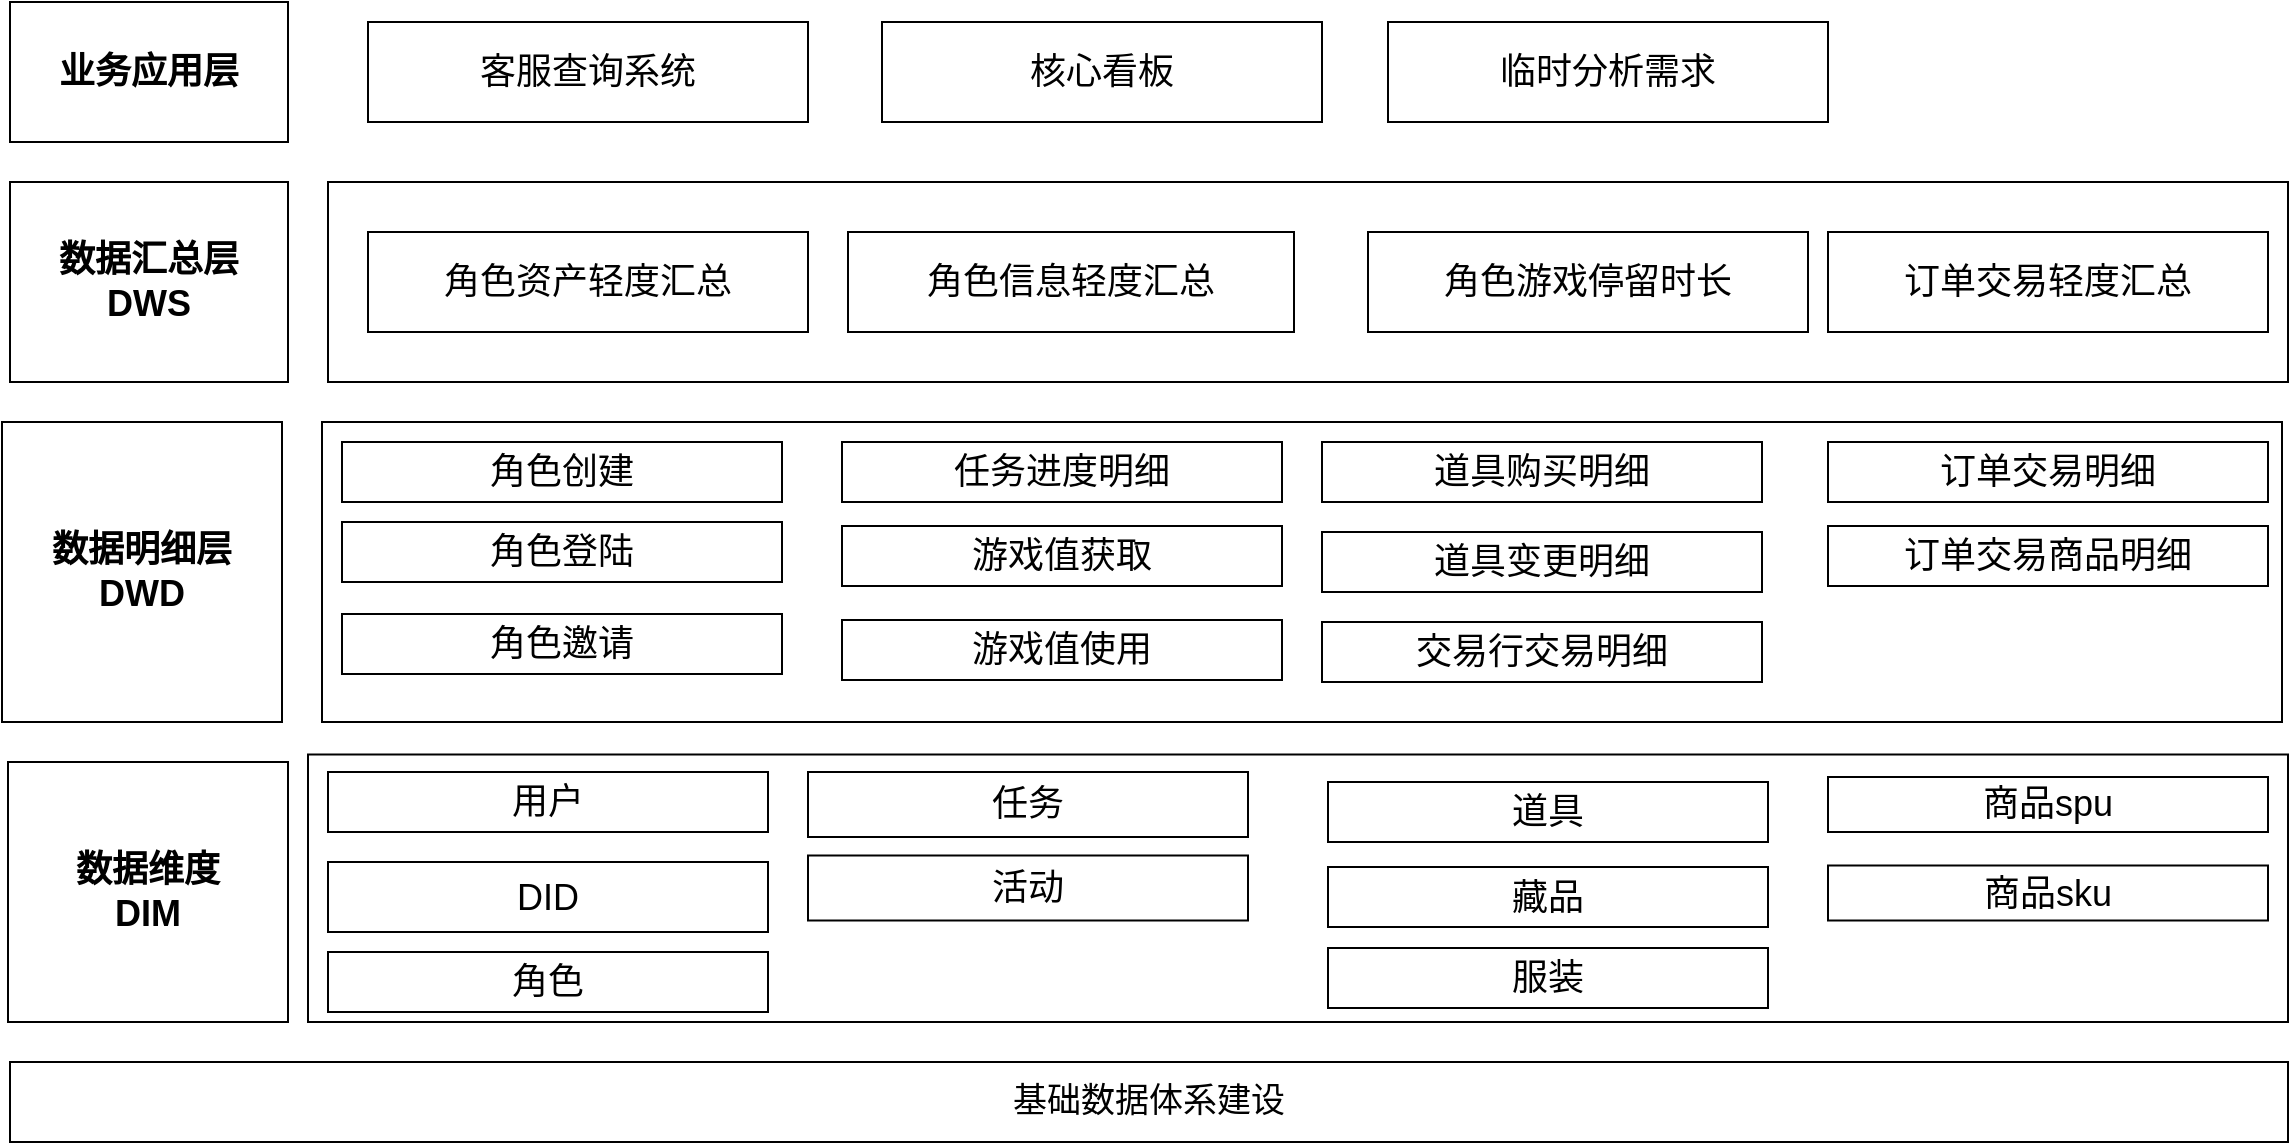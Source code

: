<mxfile version="21.0.6" type="github">
  <diagram name="第 1 页" id="w29HF2uwLt3AnNHaCn8E">
    <mxGraphModel dx="2155" dy="865" grid="1" gridSize="10" guides="1" tooltips="1" connect="1" arrows="1" fold="1" page="1" pageScale="1" pageWidth="827" pageHeight="1169" math="0" shadow="0">
      <root>
        <mxCell id="0" />
        <mxCell id="1" parent="0" />
        <mxCell id="HDzuA-LgXN-2LaE_DTJx-28" value="" style="rounded=0;whiteSpace=wrap;html=1;fontStyle=1;strokeColor=#000000;labelBackgroundColor=none;fillColor=none;fontSize=18;" vertex="1" parent="1">
          <mxGeometry x="-160" y="696.25" width="990" height="133.75" as="geometry" />
        </mxCell>
        <mxCell id="2uHP1eRLvYw1iQmTf_2a-1" value="" style="rounded=0;whiteSpace=wrap;html=1;fontStyle=1;strokeColor=#000000;labelBackgroundColor=none;fillColor=none;fontSize=18;" parent="1" vertex="1">
          <mxGeometry x="-150" y="410" width="980" height="100" as="geometry" />
        </mxCell>
        <mxCell id="2uHP1eRLvYw1iQmTf_2a-12" value="" style="group;fontStyle=1;fontSize=14;" parent="1" connectable="0" vertex="1">
          <mxGeometry x="284" y="710" width="280" height="170" as="geometry" />
        </mxCell>
        <mxCell id="2uHP1eRLvYw1iQmTf_2a-44" value="数据明细层&lt;br /&gt;DWD" style="rounded=0;whiteSpace=wrap;html=1;fontStyle=1;strokeColor=#000000;labelBackgroundColor=none;fillColor=none;fontSize=18;" parent="1" vertex="1">
          <mxGeometry x="-313" y="530" width="140" height="150" as="geometry" />
        </mxCell>
        <mxCell id="2uHP1eRLvYw1iQmTf_2a-45" value="数据汇总层&lt;br /&gt;DWS" style="rounded=0;whiteSpace=wrap;html=1;fontStyle=1;strokeColor=#000000;labelBackgroundColor=none;fillColor=none;fontSize=18;" parent="1" vertex="1">
          <mxGeometry x="-309" y="410" width="139" height="100" as="geometry" />
        </mxCell>
        <mxCell id="2uHP1eRLvYw1iQmTf_2a-47" value="数据维度&lt;br /&gt;DIM" style="rounded=0;whiteSpace=wrap;html=1;fontStyle=1;strokeColor=#000000;labelBackgroundColor=none;fillColor=none;fontSize=18;" parent="1" vertex="1">
          <mxGeometry x="-310" y="700" width="140" height="130" as="geometry" />
        </mxCell>
        <mxCell id="2uHP1eRLvYw1iQmTf_2a-49" value="用户" style="rounded=0;whiteSpace=wrap;html=1;strokeColor=#000000;fontSize=18;fontStyle=0" parent="1" diagramCategory="general" diagramName="Rectangle" vertex="1">
          <mxGeometry x="-150" y="705" width="220" height="30" as="geometry" />
        </mxCell>
        <mxCell id="2uHP1eRLvYw1iQmTf_2a-56" value="任务" style="rounded=0;whiteSpace=wrap;html=1;strokeColor=#000000;fontSize=18;fontStyle=0" parent="1" diagramCategory="general" diagramName="Rectangle" vertex="1">
          <mxGeometry x="90" y="705" width="220" height="32.5" as="geometry" />
        </mxCell>
        <mxCell id="2uHP1eRLvYw1iQmTf_2a-57" value="道具" style="rounded=0;whiteSpace=wrap;html=1;strokeColor=#000000;fontSize=18;fontStyle=0" parent="1" diagramCategory="general" diagramName="Rectangle" vertex="1">
          <mxGeometry x="350" y="710" width="220" height="30" as="geometry" />
        </mxCell>
        <mxCell id="2uHP1eRLvYw1iQmTf_2a-58" value="角色" style="rounded=0;whiteSpace=wrap;html=1;strokeColor=#000000;fontSize=18;fontStyle=0" parent="1" diagramCategory="general" diagramName="Rectangle" vertex="1">
          <mxGeometry x="-150" y="795" width="220" height="30" as="geometry" />
        </mxCell>
        <mxCell id="2uHP1eRLvYw1iQmTf_2a-63" value="" style="rounded=0;whiteSpace=wrap;html=1;fontStyle=1;strokeColor=#000000;labelBackgroundColor=none;fillColor=none;fontSize=18;" parent="1" vertex="1">
          <mxGeometry x="-153" y="530" width="980" height="150" as="geometry" />
        </mxCell>
        <mxCell id="2uHP1eRLvYw1iQmTf_2a-64" value="角色登陆" style="rounded=0;whiteSpace=wrap;html=1;strokeColor=#000000;fontSize=18;fontStyle=0" parent="1" diagramCategory="general" diagramName="Rectangle" vertex="1">
          <mxGeometry x="-143" y="580" width="220" height="30" as="geometry" />
        </mxCell>
        <mxCell id="2uHP1eRLvYw1iQmTf_2a-68" value="角色创建" style="rounded=0;whiteSpace=wrap;html=1;strokeColor=#000000;fontSize=18;fontStyle=0" parent="1" diagramCategory="general" diagramName="Rectangle" vertex="1">
          <mxGeometry x="-143" y="540" width="220" height="30" as="geometry" />
        </mxCell>
        <mxCell id="HDzuA-LgXN-2LaE_DTJx-2" value="基础数据体系建设" style="rounded=0;whiteSpace=wrap;html=1;fontSize=17;" vertex="1" parent="1">
          <mxGeometry x="-309" y="850" width="1139" height="40" as="geometry" />
        </mxCell>
        <mxCell id="HDzuA-LgXN-2LaE_DTJx-5" value="DID" style="rounded=0;whiteSpace=wrap;html=1;strokeColor=#000000;fontSize=18;fontStyle=0" diagramCategory="general" diagramName="Rectangle" vertex="1" parent="1">
          <mxGeometry x="-150" y="750" width="220" height="35" as="geometry" />
        </mxCell>
        <mxCell id="HDzuA-LgXN-2LaE_DTJx-6" value="商品spu" style="rounded=0;whiteSpace=wrap;html=1;strokeColor=#000000;fontSize=18;fontStyle=0" diagramCategory="general" diagramName="Rectangle" vertex="1" parent="1">
          <mxGeometry x="600" y="707.5" width="220" height="27.5" as="geometry" />
        </mxCell>
        <mxCell id="HDzuA-LgXN-2LaE_DTJx-7" value="角色邀请" style="rounded=0;whiteSpace=wrap;html=1;strokeColor=#000000;fontSize=18;fontStyle=0" diagramCategory="general" diagramName="Rectangle" vertex="1" parent="1">
          <mxGeometry x="-143" y="626" width="220" height="30" as="geometry" />
        </mxCell>
        <mxCell id="HDzuA-LgXN-2LaE_DTJx-8" value="游戏值获取" style="rounded=0;whiteSpace=wrap;html=1;strokeColor=#000000;fontSize=18;fontStyle=0" diagramCategory="general" diagramName="Rectangle" vertex="1" parent="1">
          <mxGeometry x="107" y="582" width="220" height="30" as="geometry" />
        </mxCell>
        <mxCell id="HDzuA-LgXN-2LaE_DTJx-9" value="游戏值使用" style="rounded=0;whiteSpace=wrap;html=1;strokeColor=#000000;fontSize=18;fontStyle=0" diagramCategory="general" diagramName="Rectangle" vertex="1" parent="1">
          <mxGeometry x="107" y="629" width="220" height="30" as="geometry" />
        </mxCell>
        <mxCell id="HDzuA-LgXN-2LaE_DTJx-10" value="交易行交易明细" style="rounded=0;whiteSpace=wrap;html=1;strokeColor=#000000;fontSize=18;fontStyle=0" diagramCategory="general" diagramName="Rectangle" vertex="1" parent="1">
          <mxGeometry x="347" y="630" width="220" height="30" as="geometry" />
        </mxCell>
        <mxCell id="HDzuA-LgXN-2LaE_DTJx-11" value="任务进度明细" style="rounded=0;whiteSpace=wrap;html=1;strokeColor=#000000;fontSize=18;fontStyle=0" diagramCategory="general" diagramName="Rectangle" vertex="1" parent="1">
          <mxGeometry x="107" y="540" width="220" height="30" as="geometry" />
        </mxCell>
        <mxCell id="HDzuA-LgXN-2LaE_DTJx-12" value="道具变更明细" style="rounded=0;whiteSpace=wrap;html=1;strokeColor=#000000;fontSize=18;fontStyle=0" diagramCategory="general" diagramName="Rectangle" vertex="1" parent="1">
          <mxGeometry x="347" y="585" width="220" height="30" as="geometry" />
        </mxCell>
        <mxCell id="HDzuA-LgXN-2LaE_DTJx-13" value="道具购买明细" style="rounded=0;whiteSpace=wrap;html=1;strokeColor=#000000;fontSize=18;fontStyle=0" diagramCategory="general" diagramName="Rectangle" vertex="1" parent="1">
          <mxGeometry x="347" y="540" width="220" height="30" as="geometry" />
        </mxCell>
        <mxCell id="HDzuA-LgXN-2LaE_DTJx-14" value="订单交易明细" style="rounded=0;whiteSpace=wrap;html=1;strokeColor=#000000;fontSize=18;fontStyle=0" diagramCategory="general" diagramName="Rectangle" vertex="1" parent="1">
          <mxGeometry x="600" y="540" width="220" height="30" as="geometry" />
        </mxCell>
        <mxCell id="HDzuA-LgXN-2LaE_DTJx-15" value="角色资产轻度汇总" style="rounded=0;whiteSpace=wrap;html=1;strokeColor=#000000;fontSize=18;fontStyle=0" diagramCategory="general" diagramName="Rectangle" vertex="1" parent="1">
          <mxGeometry x="-130" y="435" width="220" height="50" as="geometry" />
        </mxCell>
        <mxCell id="HDzuA-LgXN-2LaE_DTJx-16" value="角色游戏停留时长" style="rounded=0;whiteSpace=wrap;html=1;strokeColor=#000000;fontSize=18;fontStyle=0" diagramCategory="general" diagramName="Rectangle" vertex="1" parent="1">
          <mxGeometry x="370" y="435" width="220" height="50" as="geometry" />
        </mxCell>
        <mxCell id="HDzuA-LgXN-2LaE_DTJx-18" value="业务应用层" style="rounded=0;whiteSpace=wrap;html=1;fontStyle=1;strokeColor=#000000;labelBackgroundColor=none;fillColor=none;fontSize=18;" vertex="1" parent="1">
          <mxGeometry x="-309" y="320" width="139" height="70" as="geometry" />
        </mxCell>
        <mxCell id="HDzuA-LgXN-2LaE_DTJx-22" value="藏品" style="rounded=0;whiteSpace=wrap;html=1;strokeColor=#000000;fontSize=18;fontStyle=0" diagramCategory="general" diagramName="Rectangle" vertex="1" parent="1">
          <mxGeometry x="350" y="752.5" width="220" height="30" as="geometry" />
        </mxCell>
        <mxCell id="HDzuA-LgXN-2LaE_DTJx-23" value="商品sku" style="rounded=0;whiteSpace=wrap;html=1;strokeColor=#000000;fontSize=18;fontStyle=0" diagramCategory="general" diagramName="Rectangle" vertex="1" parent="1">
          <mxGeometry x="600" y="751.75" width="220" height="27.5" as="geometry" />
        </mxCell>
        <mxCell id="HDzuA-LgXN-2LaE_DTJx-24" value="订单交易商品明细" style="rounded=0;whiteSpace=wrap;html=1;strokeColor=#000000;fontSize=18;fontStyle=0" diagramCategory="general" diagramName="Rectangle" vertex="1" parent="1">
          <mxGeometry x="600" y="582" width="220" height="30" as="geometry" />
        </mxCell>
        <mxCell id="HDzuA-LgXN-2LaE_DTJx-26" value="服装" style="rounded=0;whiteSpace=wrap;html=1;strokeColor=#000000;fontSize=18;fontStyle=0" diagramCategory="general" diagramName="Rectangle" vertex="1" parent="1">
          <mxGeometry x="350" y="793" width="220" height="30" as="geometry" />
        </mxCell>
        <mxCell id="HDzuA-LgXN-2LaE_DTJx-27" value="活动" style="rounded=0;whiteSpace=wrap;html=1;strokeColor=#000000;fontSize=18;fontStyle=0" diagramCategory="general" diagramName="Rectangle" vertex="1" parent="1">
          <mxGeometry x="90" y="746.75" width="220" height="32.5" as="geometry" />
        </mxCell>
        <mxCell id="HDzuA-LgXN-2LaE_DTJx-30" value="角色信息轻度汇总" style="rounded=0;whiteSpace=wrap;html=1;strokeColor=#000000;fontSize=18;fontStyle=0" diagramCategory="general" diagramName="Rectangle" vertex="1" parent="1">
          <mxGeometry x="110" y="435" width="223" height="50" as="geometry" />
        </mxCell>
        <mxCell id="HDzuA-LgXN-2LaE_DTJx-32" value="订单交易轻度汇总" style="rounded=0;whiteSpace=wrap;html=1;strokeColor=#000000;fontSize=18;fontStyle=0" diagramCategory="general" diagramName="Rectangle" vertex="1" parent="1">
          <mxGeometry x="600" y="435" width="220" height="50" as="geometry" />
        </mxCell>
        <mxCell id="HDzuA-LgXN-2LaE_DTJx-34" value="客服查询系统" style="rounded=0;whiteSpace=wrap;html=1;strokeColor=#000000;fontSize=18;fontStyle=0" diagramCategory="general" diagramName="Rectangle" vertex="1" parent="1">
          <mxGeometry x="-130" y="330" width="220" height="50" as="geometry" />
        </mxCell>
        <mxCell id="HDzuA-LgXN-2LaE_DTJx-35" value="核心看板" style="rounded=0;whiteSpace=wrap;html=1;strokeColor=#000000;fontSize=18;fontStyle=0" diagramCategory="general" diagramName="Rectangle" vertex="1" parent="1">
          <mxGeometry x="127" y="330" width="220" height="50" as="geometry" />
        </mxCell>
        <mxCell id="HDzuA-LgXN-2LaE_DTJx-36" value="临时分析需求" style="rounded=0;whiteSpace=wrap;html=1;strokeColor=#000000;fontSize=18;fontStyle=0" diagramCategory="general" diagramName="Rectangle" vertex="1" parent="1">
          <mxGeometry x="380" y="330" width="220" height="50" as="geometry" />
        </mxCell>
      </root>
    </mxGraphModel>
  </diagram>
</mxfile>
